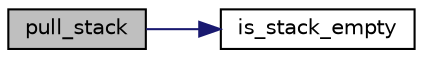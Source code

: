 digraph "pull_stack"
{
 // LATEX_PDF_SIZE
  edge [fontname="Helvetica",fontsize="10",labelfontname="Helvetica",labelfontsize="10"];
  node [fontname="Helvetica",fontsize="10",shape=record];
  rankdir="LR";
  Node1 [label="pull_stack",height=0.2,width=0.4,color="black", fillcolor="grey75", style="filled", fontcolor="black",tooltip=" "];
  Node1 -> Node2 [color="midnightblue",fontsize="10",style="solid",fontname="Helvetica"];
  Node2 [label="is_stack_empty",height=0.2,width=0.4,color="black", fillcolor="white", style="filled",URL="$_stack_8c.html#aeb1e8bdb599979f53016466eee5d08d8",tooltip=" "];
}

